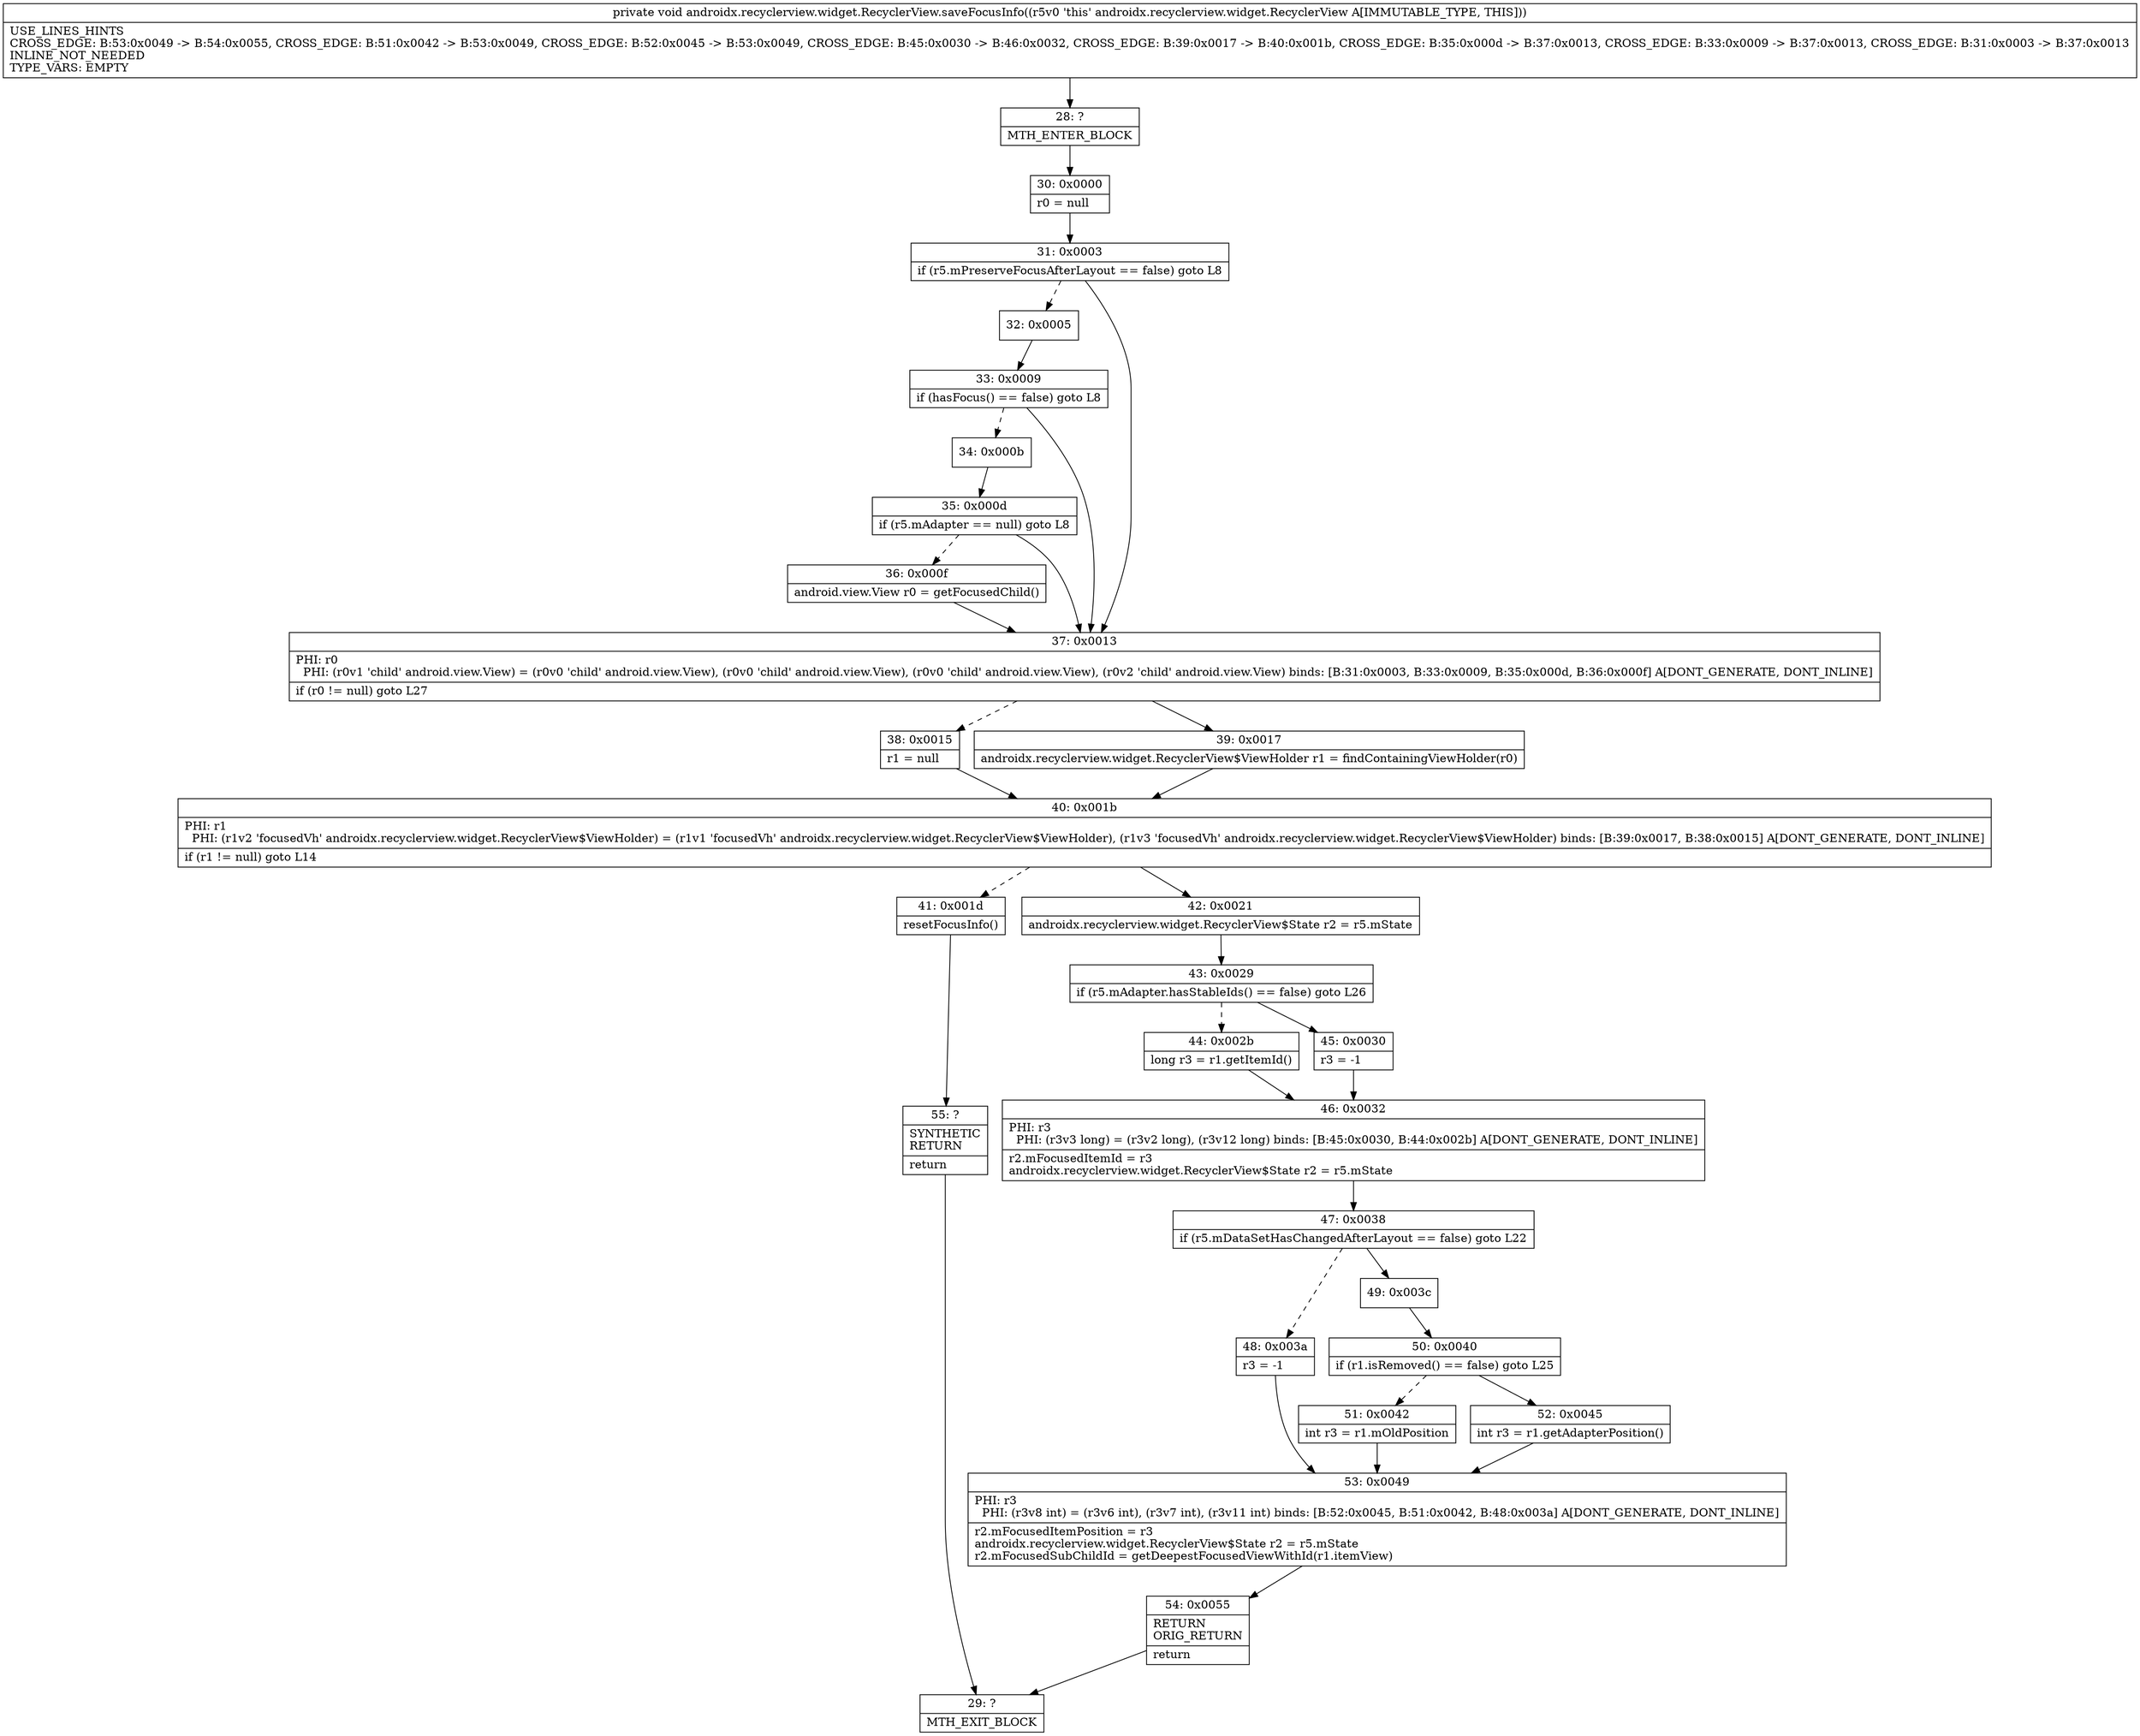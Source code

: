 digraph "CFG forandroidx.recyclerview.widget.RecyclerView.saveFocusInfo()V" {
Node_28 [shape=record,label="{28\:\ ?|MTH_ENTER_BLOCK\l}"];
Node_30 [shape=record,label="{30\:\ 0x0000|r0 = null\l}"];
Node_31 [shape=record,label="{31\:\ 0x0003|if (r5.mPreserveFocusAfterLayout == false) goto L8\l}"];
Node_32 [shape=record,label="{32\:\ 0x0005}"];
Node_33 [shape=record,label="{33\:\ 0x0009|if (hasFocus() == false) goto L8\l}"];
Node_34 [shape=record,label="{34\:\ 0x000b}"];
Node_35 [shape=record,label="{35\:\ 0x000d|if (r5.mAdapter == null) goto L8\l}"];
Node_36 [shape=record,label="{36\:\ 0x000f|android.view.View r0 = getFocusedChild()\l}"];
Node_37 [shape=record,label="{37\:\ 0x0013|PHI: r0 \l  PHI: (r0v1 'child' android.view.View) = (r0v0 'child' android.view.View), (r0v0 'child' android.view.View), (r0v0 'child' android.view.View), (r0v2 'child' android.view.View) binds: [B:31:0x0003, B:33:0x0009, B:35:0x000d, B:36:0x000f] A[DONT_GENERATE, DONT_INLINE]\l|if (r0 != null) goto L27\l}"];
Node_38 [shape=record,label="{38\:\ 0x0015|r1 = null\l}"];
Node_40 [shape=record,label="{40\:\ 0x001b|PHI: r1 \l  PHI: (r1v2 'focusedVh' androidx.recyclerview.widget.RecyclerView$ViewHolder) = (r1v1 'focusedVh' androidx.recyclerview.widget.RecyclerView$ViewHolder), (r1v3 'focusedVh' androidx.recyclerview.widget.RecyclerView$ViewHolder) binds: [B:39:0x0017, B:38:0x0015] A[DONT_GENERATE, DONT_INLINE]\l|if (r1 != null) goto L14\l}"];
Node_41 [shape=record,label="{41\:\ 0x001d|resetFocusInfo()\l}"];
Node_55 [shape=record,label="{55\:\ ?|SYNTHETIC\lRETURN\l|return\l}"];
Node_29 [shape=record,label="{29\:\ ?|MTH_EXIT_BLOCK\l}"];
Node_42 [shape=record,label="{42\:\ 0x0021|androidx.recyclerview.widget.RecyclerView$State r2 = r5.mState\l}"];
Node_43 [shape=record,label="{43\:\ 0x0029|if (r5.mAdapter.hasStableIds() == false) goto L26\l}"];
Node_44 [shape=record,label="{44\:\ 0x002b|long r3 = r1.getItemId()\l}"];
Node_46 [shape=record,label="{46\:\ 0x0032|PHI: r3 \l  PHI: (r3v3 long) = (r3v2 long), (r3v12 long) binds: [B:45:0x0030, B:44:0x002b] A[DONT_GENERATE, DONT_INLINE]\l|r2.mFocusedItemId = r3\landroidx.recyclerview.widget.RecyclerView$State r2 = r5.mState\l}"];
Node_47 [shape=record,label="{47\:\ 0x0038|if (r5.mDataSetHasChangedAfterLayout == false) goto L22\l}"];
Node_48 [shape=record,label="{48\:\ 0x003a|r3 = \-1\l}"];
Node_53 [shape=record,label="{53\:\ 0x0049|PHI: r3 \l  PHI: (r3v8 int) = (r3v6 int), (r3v7 int), (r3v11 int) binds: [B:52:0x0045, B:51:0x0042, B:48:0x003a] A[DONT_GENERATE, DONT_INLINE]\l|r2.mFocusedItemPosition = r3\landroidx.recyclerview.widget.RecyclerView$State r2 = r5.mState\lr2.mFocusedSubChildId = getDeepestFocusedViewWithId(r1.itemView)\l}"];
Node_54 [shape=record,label="{54\:\ 0x0055|RETURN\lORIG_RETURN\l|return\l}"];
Node_49 [shape=record,label="{49\:\ 0x003c}"];
Node_50 [shape=record,label="{50\:\ 0x0040|if (r1.isRemoved() == false) goto L25\l}"];
Node_51 [shape=record,label="{51\:\ 0x0042|int r3 = r1.mOldPosition\l}"];
Node_52 [shape=record,label="{52\:\ 0x0045|int r3 = r1.getAdapterPosition()\l}"];
Node_45 [shape=record,label="{45\:\ 0x0030|r3 = \-1\l}"];
Node_39 [shape=record,label="{39\:\ 0x0017|androidx.recyclerview.widget.RecyclerView$ViewHolder r1 = findContainingViewHolder(r0)\l}"];
MethodNode[shape=record,label="{private void androidx.recyclerview.widget.RecyclerView.saveFocusInfo((r5v0 'this' androidx.recyclerview.widget.RecyclerView A[IMMUTABLE_TYPE, THIS]))  | USE_LINES_HINTS\lCROSS_EDGE: B:53:0x0049 \-\> B:54:0x0055, CROSS_EDGE: B:51:0x0042 \-\> B:53:0x0049, CROSS_EDGE: B:52:0x0045 \-\> B:53:0x0049, CROSS_EDGE: B:45:0x0030 \-\> B:46:0x0032, CROSS_EDGE: B:39:0x0017 \-\> B:40:0x001b, CROSS_EDGE: B:35:0x000d \-\> B:37:0x0013, CROSS_EDGE: B:33:0x0009 \-\> B:37:0x0013, CROSS_EDGE: B:31:0x0003 \-\> B:37:0x0013\lINLINE_NOT_NEEDED\lTYPE_VARS: EMPTY\l}"];
MethodNode -> Node_28;Node_28 -> Node_30;
Node_30 -> Node_31;
Node_31 -> Node_32[style=dashed];
Node_31 -> Node_37;
Node_32 -> Node_33;
Node_33 -> Node_34[style=dashed];
Node_33 -> Node_37;
Node_34 -> Node_35;
Node_35 -> Node_36[style=dashed];
Node_35 -> Node_37;
Node_36 -> Node_37;
Node_37 -> Node_38[style=dashed];
Node_37 -> Node_39;
Node_38 -> Node_40;
Node_40 -> Node_41[style=dashed];
Node_40 -> Node_42;
Node_41 -> Node_55;
Node_55 -> Node_29;
Node_42 -> Node_43;
Node_43 -> Node_44[style=dashed];
Node_43 -> Node_45;
Node_44 -> Node_46;
Node_46 -> Node_47;
Node_47 -> Node_48[style=dashed];
Node_47 -> Node_49;
Node_48 -> Node_53;
Node_53 -> Node_54;
Node_54 -> Node_29;
Node_49 -> Node_50;
Node_50 -> Node_51[style=dashed];
Node_50 -> Node_52;
Node_51 -> Node_53;
Node_52 -> Node_53;
Node_45 -> Node_46;
Node_39 -> Node_40;
}

